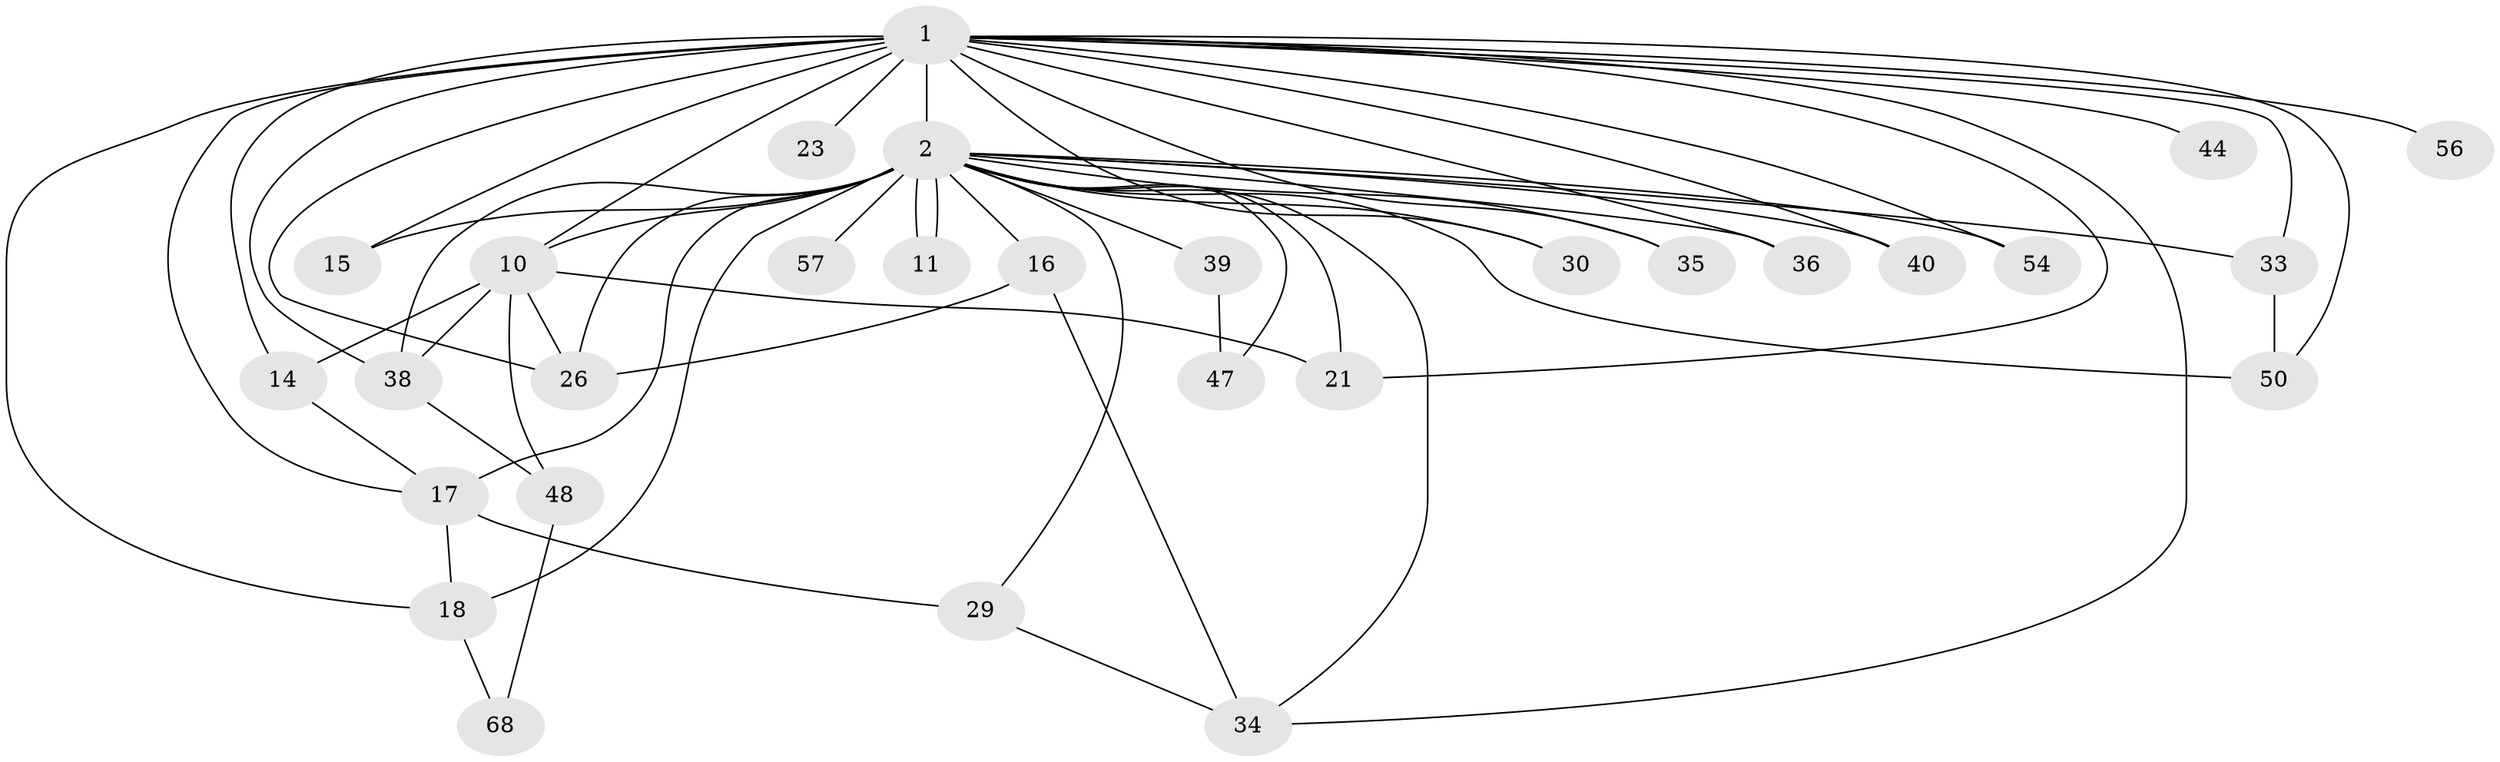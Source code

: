 // original degree distribution, {11: 0.013513513513513514, 23: 0.02702702702702703, 17: 0.013513513513513514, 12: 0.02702702702702703, 19: 0.013513513513513514, 16: 0.013513513513513514, 22: 0.013513513513513514, 18: 0.013513513513513514, 2: 0.5, 4: 0.12162162162162163, 6: 0.04054054054054054, 3: 0.20270270270270271}
// Generated by graph-tools (version 1.1) at 2025/17/03/04/25 18:17:36]
// undirected, 29 vertices, 58 edges
graph export_dot {
graph [start="1"]
  node [color=gray90,style=filled];
  1 [super="+5+4+37+3"];
  2 [super="+7+12+6+41+28"];
  10 [super="+22+49"];
  11;
  14;
  15;
  16 [super="+27"];
  17 [super="+24+19"];
  18;
  21 [super="+73"];
  23;
  26;
  29 [super="+62"];
  30 [super="+58+43"];
  33;
  34 [super="+70"];
  35;
  36;
  38 [super="+69+64"];
  39;
  40 [super="+45"];
  44;
  47;
  48;
  50 [super="+67"];
  54;
  56;
  57;
  68;
  1 -- 2 [weight=25];
  1 -- 10 [weight=8];
  1 -- 56 [weight=2];
  1 -- 44 [weight=2];
  1 -- 35;
  1 -- 36;
  1 -- 30 [weight=2];
  1 -- 14;
  1 -- 15;
  1 -- 17;
  1 -- 18;
  1 -- 21;
  1 -- 23 [weight=2];
  1 -- 26;
  1 -- 33;
  1 -- 34;
  1 -- 38;
  1 -- 40;
  1 -- 50;
  1 -- 54;
  2 -- 10 [weight=6];
  2 -- 11;
  2 -- 11;
  2 -- 18;
  2 -- 29 [weight=2];
  2 -- 30 [weight=4];
  2 -- 35;
  2 -- 57 [weight=2];
  2 -- 38 [weight=3];
  2 -- 39;
  2 -- 40;
  2 -- 21;
  2 -- 50;
  2 -- 15;
  2 -- 16 [weight=2];
  2 -- 17 [weight=3];
  2 -- 26;
  2 -- 33;
  2 -- 34;
  2 -- 36;
  2 -- 47;
  2 -- 54;
  10 -- 14;
  10 -- 21;
  10 -- 38;
  10 -- 48;
  10 -- 26;
  14 -- 17;
  16 -- 26;
  16 -- 34;
  17 -- 18;
  17 -- 29;
  18 -- 68;
  29 -- 34;
  33 -- 50;
  38 -- 48;
  39 -- 47;
  48 -- 68;
}

